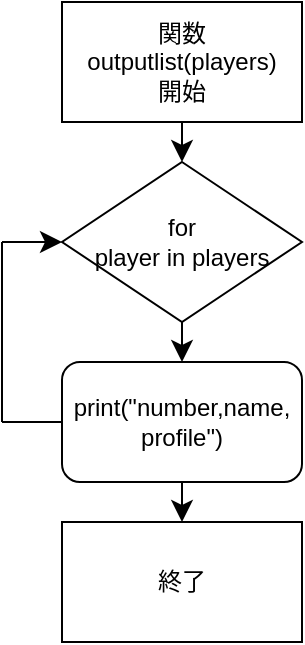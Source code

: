 <mxfile version="24.6.2" type="onedrive">
  <diagram name="ページ1" id="01OaDnXm-NfQ5adSMz5R">
    <mxGraphModel grid="1" page="0" gridSize="10" guides="1" tooltips="1" connect="1" arrows="1" fold="1" pageScale="1" pageWidth="827" pageHeight="1169" math="0" shadow="0">
      <root>
        <mxCell id="0" />
        <mxCell id="1" parent="0" />
        <mxCell id="nwmonLKzxSIqUd97bWFV-7" style="edgeStyle=none;curved=1;rounded=0;orthogonalLoop=1;jettySize=auto;html=1;exitX=0.5;exitY=1;exitDx=0;exitDy=0;entryX=0.5;entryY=0;entryDx=0;entryDy=0;fontSize=12;startSize=8;endSize=8;" edge="1" parent="1" source="nwmonLKzxSIqUd97bWFV-1" target="nwmonLKzxSIqUd97bWFV-6">
          <mxGeometry relative="1" as="geometry" />
        </mxCell>
        <mxCell id="nwmonLKzxSIqUd97bWFV-1" value="関数outputlist(players)&lt;div&gt;開始&lt;/div&gt;" style="rounded=0;whiteSpace=wrap;html=1;" vertex="1" parent="1">
          <mxGeometry y="-160" width="120" height="60" as="geometry" />
        </mxCell>
        <mxCell id="nwmonLKzxSIqUd97bWFV-14" style="edgeStyle=none;curved=1;rounded=0;orthogonalLoop=1;jettySize=auto;html=1;exitX=0.5;exitY=1;exitDx=0;exitDy=0;entryX=0.5;entryY=0;entryDx=0;entryDy=0;fontSize=12;startSize=8;endSize=8;" edge="1" parent="1" source="nwmonLKzxSIqUd97bWFV-3" target="nwmonLKzxSIqUd97bWFV-13">
          <mxGeometry relative="1" as="geometry" />
        </mxCell>
        <mxCell id="nwmonLKzxSIqUd97bWFV-3" value="print(&quot;number,name,&lt;div&gt;profile&quot;)&lt;/div&gt;" style="rounded=1;whiteSpace=wrap;html=1;" vertex="1" parent="1">
          <mxGeometry y="20" width="120" height="60" as="geometry" />
        </mxCell>
        <mxCell id="nwmonLKzxSIqUd97bWFV-8" style="edgeStyle=none;curved=1;rounded=0;orthogonalLoop=1;jettySize=auto;html=1;exitX=0.5;exitY=1;exitDx=0;exitDy=0;fontSize=12;startSize=8;endSize=8;" edge="1" parent="1" source="nwmonLKzxSIqUd97bWFV-6" target="nwmonLKzxSIqUd97bWFV-3">
          <mxGeometry relative="1" as="geometry" />
        </mxCell>
        <mxCell id="nwmonLKzxSIqUd97bWFV-6" value="for&lt;div&gt;player in players&lt;/div&gt;" style="rhombus;whiteSpace=wrap;html=1;" vertex="1" parent="1">
          <mxGeometry y="-80" width="120" height="80" as="geometry" />
        </mxCell>
        <mxCell id="nwmonLKzxSIqUd97bWFV-10" value="" style="endArrow=none;html=1;rounded=0;fontSize=12;startSize=8;endSize=8;curved=1;exitX=0;exitY=0.5;exitDx=0;exitDy=0;" edge="1" parent="1" source="nwmonLKzxSIqUd97bWFV-3">
          <mxGeometry width="50" height="50" relative="1" as="geometry">
            <mxPoint x="10" y="80" as="sourcePoint" />
            <mxPoint x="-30" y="50" as="targetPoint" />
          </mxGeometry>
        </mxCell>
        <mxCell id="nwmonLKzxSIqUd97bWFV-11" value="" style="endArrow=none;html=1;rounded=0;fontSize=12;startSize=8;endSize=8;curved=1;" edge="1" parent="1">
          <mxGeometry width="50" height="50" relative="1" as="geometry">
            <mxPoint x="-30" y="50" as="sourcePoint" />
            <mxPoint x="-30" y="-40" as="targetPoint" />
          </mxGeometry>
        </mxCell>
        <mxCell id="nwmonLKzxSIqUd97bWFV-12" value="" style="endArrow=classic;html=1;rounded=0;fontSize=12;startSize=8;endSize=8;curved=1;" edge="1" parent="1" target="nwmonLKzxSIqUd97bWFV-6">
          <mxGeometry width="50" height="50" relative="1" as="geometry">
            <mxPoint x="-30" y="-40" as="sourcePoint" />
            <mxPoint x="50" y="20" as="targetPoint" />
          </mxGeometry>
        </mxCell>
        <mxCell id="nwmonLKzxSIqUd97bWFV-13" value="終了" style="rounded=0;whiteSpace=wrap;html=1;" vertex="1" parent="1">
          <mxGeometry y="100" width="120" height="60" as="geometry" />
        </mxCell>
      </root>
    </mxGraphModel>
  </diagram>
</mxfile>
